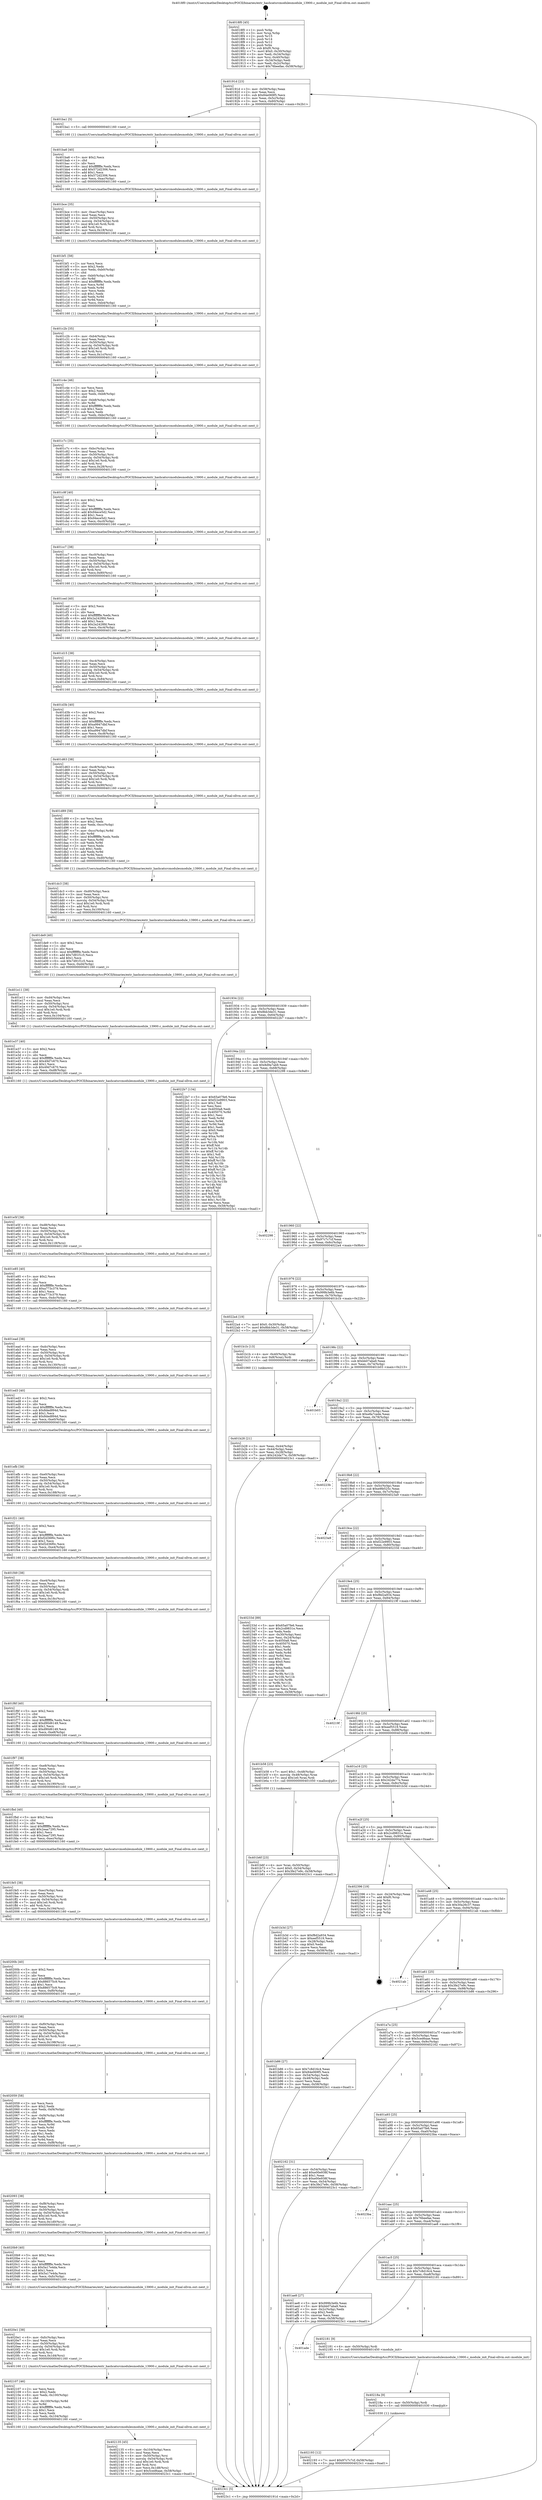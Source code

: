 digraph "0x4018f0" {
  label = "0x4018f0 (/mnt/c/Users/mathe/Desktop/tcc/POCII/binaries/extr_hashcatsrcmodulesmodule_13900.c_module_init_Final-ollvm.out::main(0))"
  labelloc = "t"
  node[shape=record]

  Entry [label="",width=0.3,height=0.3,shape=circle,fillcolor=black,style=filled]
  "0x40191d" [label="{
     0x40191d [23]\l
     | [instrs]\l
     &nbsp;&nbsp;0x40191d \<+3\>: mov -0x58(%rbp),%eax\l
     &nbsp;&nbsp;0x401920 \<+2\>: mov %eax,%ecx\l
     &nbsp;&nbsp;0x401922 \<+6\>: sub $0x84e069f5,%ecx\l
     &nbsp;&nbsp;0x401928 \<+3\>: mov %eax,-0x5c(%rbp)\l
     &nbsp;&nbsp;0x40192b \<+3\>: mov %ecx,-0x60(%rbp)\l
     &nbsp;&nbsp;0x40192e \<+6\>: je 0000000000401ba1 \<main+0x2b1\>\l
  }"]
  "0x401ba1" [label="{
     0x401ba1 [5]\l
     | [instrs]\l
     &nbsp;&nbsp;0x401ba1 \<+5\>: call 0000000000401160 \<next_i\>\l
     | [calls]\l
     &nbsp;&nbsp;0x401160 \{1\} (/mnt/c/Users/mathe/Desktop/tcc/POCII/binaries/extr_hashcatsrcmodulesmodule_13900.c_module_init_Final-ollvm.out::next_i)\l
  }"]
  "0x401934" [label="{
     0x401934 [22]\l
     | [instrs]\l
     &nbsp;&nbsp;0x401934 \<+5\>: jmp 0000000000401939 \<main+0x49\>\l
     &nbsp;&nbsp;0x401939 \<+3\>: mov -0x5c(%rbp),%eax\l
     &nbsp;&nbsp;0x40193c \<+5\>: sub $0x8bb3de31,%eax\l
     &nbsp;&nbsp;0x401941 \<+3\>: mov %eax,-0x64(%rbp)\l
     &nbsp;&nbsp;0x401944 \<+6\>: je 00000000004022b7 \<main+0x9c7\>\l
  }"]
  Exit [label="",width=0.3,height=0.3,shape=circle,fillcolor=black,style=filled,peripheries=2]
  "0x4022b7" [label="{
     0x4022b7 [134]\l
     | [instrs]\l
     &nbsp;&nbsp;0x4022b7 \<+5\>: mov $0x65a07fe6,%eax\l
     &nbsp;&nbsp;0x4022bc \<+5\>: mov $0xf22e9903,%ecx\l
     &nbsp;&nbsp;0x4022c1 \<+2\>: mov $0x1,%dl\l
     &nbsp;&nbsp;0x4022c3 \<+2\>: xor %esi,%esi\l
     &nbsp;&nbsp;0x4022c5 \<+7\>: mov 0x4050a8,%edi\l
     &nbsp;&nbsp;0x4022cc \<+8\>: mov 0x405070,%r8d\l
     &nbsp;&nbsp;0x4022d4 \<+3\>: sub $0x1,%esi\l
     &nbsp;&nbsp;0x4022d7 \<+3\>: mov %edi,%r9d\l
     &nbsp;&nbsp;0x4022da \<+3\>: add %esi,%r9d\l
     &nbsp;&nbsp;0x4022dd \<+4\>: imul %r9d,%edi\l
     &nbsp;&nbsp;0x4022e1 \<+3\>: and $0x1,%edi\l
     &nbsp;&nbsp;0x4022e4 \<+3\>: cmp $0x0,%edi\l
     &nbsp;&nbsp;0x4022e7 \<+4\>: sete %r10b\l
     &nbsp;&nbsp;0x4022eb \<+4\>: cmp $0xa,%r8d\l
     &nbsp;&nbsp;0x4022ef \<+4\>: setl %r11b\l
     &nbsp;&nbsp;0x4022f3 \<+3\>: mov %r10b,%bl\l
     &nbsp;&nbsp;0x4022f6 \<+3\>: xor $0xff,%bl\l
     &nbsp;&nbsp;0x4022f9 \<+3\>: mov %r11b,%r14b\l
     &nbsp;&nbsp;0x4022fc \<+4\>: xor $0xff,%r14b\l
     &nbsp;&nbsp;0x402300 \<+3\>: xor $0x1,%dl\l
     &nbsp;&nbsp;0x402303 \<+3\>: mov %bl,%r15b\l
     &nbsp;&nbsp;0x402306 \<+4\>: and $0xff,%r15b\l
     &nbsp;&nbsp;0x40230a \<+3\>: and %dl,%r10b\l
     &nbsp;&nbsp;0x40230d \<+3\>: mov %r14b,%r12b\l
     &nbsp;&nbsp;0x402310 \<+4\>: and $0xff,%r12b\l
     &nbsp;&nbsp;0x402314 \<+3\>: and %dl,%r11b\l
     &nbsp;&nbsp;0x402317 \<+3\>: or %r10b,%r15b\l
     &nbsp;&nbsp;0x40231a \<+3\>: or %r11b,%r12b\l
     &nbsp;&nbsp;0x40231d \<+3\>: xor %r12b,%r15b\l
     &nbsp;&nbsp;0x402320 \<+3\>: or %r14b,%bl\l
     &nbsp;&nbsp;0x402323 \<+3\>: xor $0xff,%bl\l
     &nbsp;&nbsp;0x402326 \<+3\>: or $0x1,%dl\l
     &nbsp;&nbsp;0x402329 \<+2\>: and %dl,%bl\l
     &nbsp;&nbsp;0x40232b \<+3\>: or %bl,%r15b\l
     &nbsp;&nbsp;0x40232e \<+4\>: test $0x1,%r15b\l
     &nbsp;&nbsp;0x402332 \<+3\>: cmovne %ecx,%eax\l
     &nbsp;&nbsp;0x402335 \<+3\>: mov %eax,-0x58(%rbp)\l
     &nbsp;&nbsp;0x402338 \<+5\>: jmp 00000000004023c1 \<main+0xad1\>\l
  }"]
  "0x40194a" [label="{
     0x40194a [22]\l
     | [instrs]\l
     &nbsp;&nbsp;0x40194a \<+5\>: jmp 000000000040194f \<main+0x5f\>\l
     &nbsp;&nbsp;0x40194f \<+3\>: mov -0x5c(%rbp),%eax\l
     &nbsp;&nbsp;0x401952 \<+5\>: sub $0x8d9a7ab9,%eax\l
     &nbsp;&nbsp;0x401957 \<+3\>: mov %eax,-0x68(%rbp)\l
     &nbsp;&nbsp;0x40195a \<+6\>: je 0000000000402298 \<main+0x9a8\>\l
  }"]
  "0x402193" [label="{
     0x402193 [12]\l
     | [instrs]\l
     &nbsp;&nbsp;0x402193 \<+7\>: movl $0x97c7c7cf,-0x58(%rbp)\l
     &nbsp;&nbsp;0x40219a \<+5\>: jmp 00000000004023c1 \<main+0xad1\>\l
  }"]
  "0x402298" [label="{
     0x402298\l
  }", style=dashed]
  "0x401960" [label="{
     0x401960 [22]\l
     | [instrs]\l
     &nbsp;&nbsp;0x401960 \<+5\>: jmp 0000000000401965 \<main+0x75\>\l
     &nbsp;&nbsp;0x401965 \<+3\>: mov -0x5c(%rbp),%eax\l
     &nbsp;&nbsp;0x401968 \<+5\>: sub $0x97c7c7cf,%eax\l
     &nbsp;&nbsp;0x40196d \<+3\>: mov %eax,-0x6c(%rbp)\l
     &nbsp;&nbsp;0x401970 \<+6\>: je 00000000004022a4 \<main+0x9b4\>\l
  }"]
  "0x40218a" [label="{
     0x40218a [9]\l
     | [instrs]\l
     &nbsp;&nbsp;0x40218a \<+4\>: mov -0x50(%rbp),%rdi\l
     &nbsp;&nbsp;0x40218e \<+5\>: call 0000000000401030 \<free@plt\>\l
     | [calls]\l
     &nbsp;&nbsp;0x401030 \{1\} (unknown)\l
  }"]
  "0x4022a4" [label="{
     0x4022a4 [19]\l
     | [instrs]\l
     &nbsp;&nbsp;0x4022a4 \<+7\>: movl $0x0,-0x30(%rbp)\l
     &nbsp;&nbsp;0x4022ab \<+7\>: movl $0x8bb3de31,-0x58(%rbp)\l
     &nbsp;&nbsp;0x4022b2 \<+5\>: jmp 00000000004023c1 \<main+0xad1\>\l
  }"]
  "0x401976" [label="{
     0x401976 [22]\l
     | [instrs]\l
     &nbsp;&nbsp;0x401976 \<+5\>: jmp 000000000040197b \<main+0x8b\>\l
     &nbsp;&nbsp;0x40197b \<+3\>: mov -0x5c(%rbp),%eax\l
     &nbsp;&nbsp;0x40197e \<+5\>: sub $0x999b3e6b,%eax\l
     &nbsp;&nbsp;0x401983 \<+3\>: mov %eax,-0x70(%rbp)\l
     &nbsp;&nbsp;0x401986 \<+6\>: je 0000000000401b1b \<main+0x22b\>\l
  }"]
  "0x401ade" [label="{
     0x401ade\l
  }", style=dashed]
  "0x401b1b" [label="{
     0x401b1b [13]\l
     | [instrs]\l
     &nbsp;&nbsp;0x401b1b \<+4\>: mov -0x40(%rbp),%rax\l
     &nbsp;&nbsp;0x401b1f \<+4\>: mov 0x8(%rax),%rdi\l
     &nbsp;&nbsp;0x401b23 \<+5\>: call 0000000000401060 \<atoi@plt\>\l
     | [calls]\l
     &nbsp;&nbsp;0x401060 \{1\} (unknown)\l
  }"]
  "0x40198c" [label="{
     0x40198c [22]\l
     | [instrs]\l
     &nbsp;&nbsp;0x40198c \<+5\>: jmp 0000000000401991 \<main+0xa1\>\l
     &nbsp;&nbsp;0x401991 \<+3\>: mov -0x5c(%rbp),%eax\l
     &nbsp;&nbsp;0x401994 \<+5\>: sub $0xbb07aba9,%eax\l
     &nbsp;&nbsp;0x401999 \<+3\>: mov %eax,-0x74(%rbp)\l
     &nbsp;&nbsp;0x40199c \<+6\>: je 0000000000401b03 \<main+0x213\>\l
  }"]
  "0x402181" [label="{
     0x402181 [9]\l
     | [instrs]\l
     &nbsp;&nbsp;0x402181 \<+4\>: mov -0x50(%rbp),%rdi\l
     &nbsp;&nbsp;0x402185 \<+5\>: call 0000000000401450 \<module_init\>\l
     | [calls]\l
     &nbsp;&nbsp;0x401450 \{1\} (/mnt/c/Users/mathe/Desktop/tcc/POCII/binaries/extr_hashcatsrcmodulesmodule_13900.c_module_init_Final-ollvm.out::module_init)\l
  }"]
  "0x401b03" [label="{
     0x401b03\l
  }", style=dashed]
  "0x4019a2" [label="{
     0x4019a2 [22]\l
     | [instrs]\l
     &nbsp;&nbsp;0x4019a2 \<+5\>: jmp 00000000004019a7 \<main+0xb7\>\l
     &nbsp;&nbsp;0x4019a7 \<+3\>: mov -0x5c(%rbp),%eax\l
     &nbsp;&nbsp;0x4019aa \<+5\>: sub $0xe8a7cede,%eax\l
     &nbsp;&nbsp;0x4019af \<+3\>: mov %eax,-0x78(%rbp)\l
     &nbsp;&nbsp;0x4019b2 \<+6\>: je 000000000040223b \<main+0x94b\>\l
  }"]
  "0x402135" [label="{
     0x402135 [45]\l
     | [instrs]\l
     &nbsp;&nbsp;0x402135 \<+6\>: mov -0x104(%rbp),%ecx\l
     &nbsp;&nbsp;0x40213b \<+3\>: imul %eax,%ecx\l
     &nbsp;&nbsp;0x40213e \<+4\>: mov -0x50(%rbp),%rsi\l
     &nbsp;&nbsp;0x402142 \<+4\>: movslq -0x54(%rbp),%rdi\l
     &nbsp;&nbsp;0x402146 \<+7\>: imul $0x1e0,%rdi,%rdi\l
     &nbsp;&nbsp;0x40214d \<+3\>: add %rdi,%rsi\l
     &nbsp;&nbsp;0x402150 \<+6\>: mov %ecx,0x1d8(%rsi)\l
     &nbsp;&nbsp;0x402156 \<+7\>: movl $0x5ced6aae,-0x58(%rbp)\l
     &nbsp;&nbsp;0x40215d \<+5\>: jmp 00000000004023c1 \<main+0xad1\>\l
  }"]
  "0x40223b" [label="{
     0x40223b\l
  }", style=dashed]
  "0x4019b8" [label="{
     0x4019b8 [22]\l
     | [instrs]\l
     &nbsp;&nbsp;0x4019b8 \<+5\>: jmp 00000000004019bd \<main+0xcd\>\l
     &nbsp;&nbsp;0x4019bd \<+3\>: mov -0x5c(%rbp),%eax\l
     &nbsp;&nbsp;0x4019c0 \<+5\>: sub $0xe9fe525c,%eax\l
     &nbsp;&nbsp;0x4019c5 \<+3\>: mov %eax,-0x7c(%rbp)\l
     &nbsp;&nbsp;0x4019c8 \<+6\>: je 00000000004023a9 \<main+0xab9\>\l
  }"]
  "0x402107" [label="{
     0x402107 [46]\l
     | [instrs]\l
     &nbsp;&nbsp;0x402107 \<+2\>: xor %ecx,%ecx\l
     &nbsp;&nbsp;0x402109 \<+5\>: mov $0x2,%edx\l
     &nbsp;&nbsp;0x40210e \<+6\>: mov %edx,-0x100(%rbp)\l
     &nbsp;&nbsp;0x402114 \<+1\>: cltd\l
     &nbsp;&nbsp;0x402115 \<+7\>: mov -0x100(%rbp),%r8d\l
     &nbsp;&nbsp;0x40211c \<+3\>: idiv %r8d\l
     &nbsp;&nbsp;0x40211f \<+6\>: imul $0xfffffffe,%edx,%edx\l
     &nbsp;&nbsp;0x402125 \<+3\>: sub $0x1,%ecx\l
     &nbsp;&nbsp;0x402128 \<+2\>: sub %ecx,%edx\l
     &nbsp;&nbsp;0x40212a \<+6\>: mov %edx,-0x104(%rbp)\l
     &nbsp;&nbsp;0x402130 \<+5\>: call 0000000000401160 \<next_i\>\l
     | [calls]\l
     &nbsp;&nbsp;0x401160 \{1\} (/mnt/c/Users/mathe/Desktop/tcc/POCII/binaries/extr_hashcatsrcmodulesmodule_13900.c_module_init_Final-ollvm.out::next_i)\l
  }"]
  "0x4023a9" [label="{
     0x4023a9\l
  }", style=dashed]
  "0x4019ce" [label="{
     0x4019ce [22]\l
     | [instrs]\l
     &nbsp;&nbsp;0x4019ce \<+5\>: jmp 00000000004019d3 \<main+0xe3\>\l
     &nbsp;&nbsp;0x4019d3 \<+3\>: mov -0x5c(%rbp),%eax\l
     &nbsp;&nbsp;0x4019d6 \<+5\>: sub $0xf22e9903,%eax\l
     &nbsp;&nbsp;0x4019db \<+3\>: mov %eax,-0x80(%rbp)\l
     &nbsp;&nbsp;0x4019de \<+6\>: je 000000000040233d \<main+0xa4d\>\l
  }"]
  "0x4020e1" [label="{
     0x4020e1 [38]\l
     | [instrs]\l
     &nbsp;&nbsp;0x4020e1 \<+6\>: mov -0xfc(%rbp),%ecx\l
     &nbsp;&nbsp;0x4020e7 \<+3\>: imul %eax,%ecx\l
     &nbsp;&nbsp;0x4020ea \<+4\>: mov -0x50(%rbp),%rsi\l
     &nbsp;&nbsp;0x4020ee \<+4\>: movslq -0x54(%rbp),%rdi\l
     &nbsp;&nbsp;0x4020f2 \<+7\>: imul $0x1e0,%rdi,%rdi\l
     &nbsp;&nbsp;0x4020f9 \<+3\>: add %rdi,%rsi\l
     &nbsp;&nbsp;0x4020fc \<+6\>: mov %ecx,0x1d4(%rsi)\l
     &nbsp;&nbsp;0x402102 \<+5\>: call 0000000000401160 \<next_i\>\l
     | [calls]\l
     &nbsp;&nbsp;0x401160 \{1\} (/mnt/c/Users/mathe/Desktop/tcc/POCII/binaries/extr_hashcatsrcmodulesmodule_13900.c_module_init_Final-ollvm.out::next_i)\l
  }"]
  "0x40233d" [label="{
     0x40233d [89]\l
     | [instrs]\l
     &nbsp;&nbsp;0x40233d \<+5\>: mov $0x65a07fe6,%eax\l
     &nbsp;&nbsp;0x402342 \<+5\>: mov $0x2cd9831e,%ecx\l
     &nbsp;&nbsp;0x402347 \<+2\>: xor %edx,%edx\l
     &nbsp;&nbsp;0x402349 \<+3\>: mov -0x30(%rbp),%esi\l
     &nbsp;&nbsp;0x40234c \<+3\>: mov %esi,-0x24(%rbp)\l
     &nbsp;&nbsp;0x40234f \<+7\>: mov 0x4050a8,%esi\l
     &nbsp;&nbsp;0x402356 \<+7\>: mov 0x405070,%edi\l
     &nbsp;&nbsp;0x40235d \<+3\>: sub $0x1,%edx\l
     &nbsp;&nbsp;0x402360 \<+3\>: mov %esi,%r8d\l
     &nbsp;&nbsp;0x402363 \<+3\>: add %edx,%r8d\l
     &nbsp;&nbsp;0x402366 \<+4\>: imul %r8d,%esi\l
     &nbsp;&nbsp;0x40236a \<+3\>: and $0x1,%esi\l
     &nbsp;&nbsp;0x40236d \<+3\>: cmp $0x0,%esi\l
     &nbsp;&nbsp;0x402370 \<+4\>: sete %r9b\l
     &nbsp;&nbsp;0x402374 \<+3\>: cmp $0xa,%edi\l
     &nbsp;&nbsp;0x402377 \<+4\>: setl %r10b\l
     &nbsp;&nbsp;0x40237b \<+3\>: mov %r9b,%r11b\l
     &nbsp;&nbsp;0x40237e \<+3\>: and %r10b,%r11b\l
     &nbsp;&nbsp;0x402381 \<+3\>: xor %r10b,%r9b\l
     &nbsp;&nbsp;0x402384 \<+3\>: or %r9b,%r11b\l
     &nbsp;&nbsp;0x402387 \<+4\>: test $0x1,%r11b\l
     &nbsp;&nbsp;0x40238b \<+3\>: cmovne %ecx,%eax\l
     &nbsp;&nbsp;0x40238e \<+3\>: mov %eax,-0x58(%rbp)\l
     &nbsp;&nbsp;0x402391 \<+5\>: jmp 00000000004023c1 \<main+0xad1\>\l
  }"]
  "0x4019e4" [label="{
     0x4019e4 [25]\l
     | [instrs]\l
     &nbsp;&nbsp;0x4019e4 \<+5\>: jmp 00000000004019e9 \<main+0xf9\>\l
     &nbsp;&nbsp;0x4019e9 \<+3\>: mov -0x5c(%rbp),%eax\l
     &nbsp;&nbsp;0x4019ec \<+5\>: sub $0xf8d2a934,%eax\l
     &nbsp;&nbsp;0x4019f1 \<+6\>: mov %eax,-0x84(%rbp)\l
     &nbsp;&nbsp;0x4019f7 \<+6\>: je 000000000040219f \<main+0x8af\>\l
  }"]
  "0x4020b9" [label="{
     0x4020b9 [40]\l
     | [instrs]\l
     &nbsp;&nbsp;0x4020b9 \<+5\>: mov $0x2,%ecx\l
     &nbsp;&nbsp;0x4020be \<+1\>: cltd\l
     &nbsp;&nbsp;0x4020bf \<+2\>: idiv %ecx\l
     &nbsp;&nbsp;0x4020c1 \<+6\>: imul $0xfffffffe,%edx,%ecx\l
     &nbsp;&nbsp;0x4020c7 \<+6\>: sub $0x5a17e4da,%ecx\l
     &nbsp;&nbsp;0x4020cd \<+3\>: add $0x1,%ecx\l
     &nbsp;&nbsp;0x4020d0 \<+6\>: add $0x5a17e4da,%ecx\l
     &nbsp;&nbsp;0x4020d6 \<+6\>: mov %ecx,-0xfc(%rbp)\l
     &nbsp;&nbsp;0x4020dc \<+5\>: call 0000000000401160 \<next_i\>\l
     | [calls]\l
     &nbsp;&nbsp;0x401160 \{1\} (/mnt/c/Users/mathe/Desktop/tcc/POCII/binaries/extr_hashcatsrcmodulesmodule_13900.c_module_init_Final-ollvm.out::next_i)\l
  }"]
  "0x40219f" [label="{
     0x40219f\l
  }", style=dashed]
  "0x4019fd" [label="{
     0x4019fd [25]\l
     | [instrs]\l
     &nbsp;&nbsp;0x4019fd \<+5\>: jmp 0000000000401a02 \<main+0x112\>\l
     &nbsp;&nbsp;0x401a02 \<+3\>: mov -0x5c(%rbp),%eax\l
     &nbsp;&nbsp;0x401a05 \<+5\>: sub $0xeef5519,%eax\l
     &nbsp;&nbsp;0x401a0a \<+6\>: mov %eax,-0x88(%rbp)\l
     &nbsp;&nbsp;0x401a10 \<+6\>: je 0000000000401b58 \<main+0x268\>\l
  }"]
  "0x402093" [label="{
     0x402093 [38]\l
     | [instrs]\l
     &nbsp;&nbsp;0x402093 \<+6\>: mov -0xf8(%rbp),%ecx\l
     &nbsp;&nbsp;0x402099 \<+3\>: imul %eax,%ecx\l
     &nbsp;&nbsp;0x40209c \<+4\>: mov -0x50(%rbp),%rsi\l
     &nbsp;&nbsp;0x4020a0 \<+4\>: movslq -0x54(%rbp),%rdi\l
     &nbsp;&nbsp;0x4020a4 \<+7\>: imul $0x1e0,%rdi,%rdi\l
     &nbsp;&nbsp;0x4020ab \<+3\>: add %rdi,%rsi\l
     &nbsp;&nbsp;0x4020ae \<+6\>: mov %ecx,0x1d0(%rsi)\l
     &nbsp;&nbsp;0x4020b4 \<+5\>: call 0000000000401160 \<next_i\>\l
     | [calls]\l
     &nbsp;&nbsp;0x401160 \{1\} (/mnt/c/Users/mathe/Desktop/tcc/POCII/binaries/extr_hashcatsrcmodulesmodule_13900.c_module_init_Final-ollvm.out::next_i)\l
  }"]
  "0x401b58" [label="{
     0x401b58 [23]\l
     | [instrs]\l
     &nbsp;&nbsp;0x401b58 \<+7\>: movl $0x1,-0x48(%rbp)\l
     &nbsp;&nbsp;0x401b5f \<+4\>: movslq -0x48(%rbp),%rax\l
     &nbsp;&nbsp;0x401b63 \<+7\>: imul $0x1e0,%rax,%rdi\l
     &nbsp;&nbsp;0x401b6a \<+5\>: call 0000000000401050 \<malloc@plt\>\l
     | [calls]\l
     &nbsp;&nbsp;0x401050 \{1\} (unknown)\l
  }"]
  "0x401a16" [label="{
     0x401a16 [25]\l
     | [instrs]\l
     &nbsp;&nbsp;0x401a16 \<+5\>: jmp 0000000000401a1b \<main+0x12b\>\l
     &nbsp;&nbsp;0x401a1b \<+3\>: mov -0x5c(%rbp),%eax\l
     &nbsp;&nbsp;0x401a1e \<+5\>: sub $0x242da77e,%eax\l
     &nbsp;&nbsp;0x401a23 \<+6\>: mov %eax,-0x8c(%rbp)\l
     &nbsp;&nbsp;0x401a29 \<+6\>: je 0000000000401b3d \<main+0x24d\>\l
  }"]
  "0x402059" [label="{
     0x402059 [58]\l
     | [instrs]\l
     &nbsp;&nbsp;0x402059 \<+2\>: xor %ecx,%ecx\l
     &nbsp;&nbsp;0x40205b \<+5\>: mov $0x2,%edx\l
     &nbsp;&nbsp;0x402060 \<+6\>: mov %edx,-0xf4(%rbp)\l
     &nbsp;&nbsp;0x402066 \<+1\>: cltd\l
     &nbsp;&nbsp;0x402067 \<+7\>: mov -0xf4(%rbp),%r8d\l
     &nbsp;&nbsp;0x40206e \<+3\>: idiv %r8d\l
     &nbsp;&nbsp;0x402071 \<+6\>: imul $0xfffffffe,%edx,%edx\l
     &nbsp;&nbsp;0x402077 \<+3\>: mov %ecx,%r9d\l
     &nbsp;&nbsp;0x40207a \<+3\>: sub %edx,%r9d\l
     &nbsp;&nbsp;0x40207d \<+2\>: mov %ecx,%edx\l
     &nbsp;&nbsp;0x40207f \<+3\>: sub $0x1,%edx\l
     &nbsp;&nbsp;0x402082 \<+3\>: add %edx,%r9d\l
     &nbsp;&nbsp;0x402085 \<+3\>: sub %r9d,%ecx\l
     &nbsp;&nbsp;0x402088 \<+6\>: mov %ecx,-0xf8(%rbp)\l
     &nbsp;&nbsp;0x40208e \<+5\>: call 0000000000401160 \<next_i\>\l
     | [calls]\l
     &nbsp;&nbsp;0x401160 \{1\} (/mnt/c/Users/mathe/Desktop/tcc/POCII/binaries/extr_hashcatsrcmodulesmodule_13900.c_module_init_Final-ollvm.out::next_i)\l
  }"]
  "0x401b3d" [label="{
     0x401b3d [27]\l
     | [instrs]\l
     &nbsp;&nbsp;0x401b3d \<+5\>: mov $0xf8d2a934,%eax\l
     &nbsp;&nbsp;0x401b42 \<+5\>: mov $0xeef5519,%ecx\l
     &nbsp;&nbsp;0x401b47 \<+3\>: mov -0x28(%rbp),%edx\l
     &nbsp;&nbsp;0x401b4a \<+3\>: cmp $0x0,%edx\l
     &nbsp;&nbsp;0x401b4d \<+3\>: cmove %ecx,%eax\l
     &nbsp;&nbsp;0x401b50 \<+3\>: mov %eax,-0x58(%rbp)\l
     &nbsp;&nbsp;0x401b53 \<+5\>: jmp 00000000004023c1 \<main+0xad1\>\l
  }"]
  "0x401a2f" [label="{
     0x401a2f [25]\l
     | [instrs]\l
     &nbsp;&nbsp;0x401a2f \<+5\>: jmp 0000000000401a34 \<main+0x144\>\l
     &nbsp;&nbsp;0x401a34 \<+3\>: mov -0x5c(%rbp),%eax\l
     &nbsp;&nbsp;0x401a37 \<+5\>: sub $0x2cd9831e,%eax\l
     &nbsp;&nbsp;0x401a3c \<+6\>: mov %eax,-0x90(%rbp)\l
     &nbsp;&nbsp;0x401a42 \<+6\>: je 0000000000402396 \<main+0xaa6\>\l
  }"]
  "0x402033" [label="{
     0x402033 [38]\l
     | [instrs]\l
     &nbsp;&nbsp;0x402033 \<+6\>: mov -0xf0(%rbp),%ecx\l
     &nbsp;&nbsp;0x402039 \<+3\>: imul %eax,%ecx\l
     &nbsp;&nbsp;0x40203c \<+4\>: mov -0x50(%rbp),%rsi\l
     &nbsp;&nbsp;0x402040 \<+4\>: movslq -0x54(%rbp),%rdi\l
     &nbsp;&nbsp;0x402044 \<+7\>: imul $0x1e0,%rdi,%rdi\l
     &nbsp;&nbsp;0x40204b \<+3\>: add %rdi,%rsi\l
     &nbsp;&nbsp;0x40204e \<+6\>: mov %ecx,0x198(%rsi)\l
     &nbsp;&nbsp;0x402054 \<+5\>: call 0000000000401160 \<next_i\>\l
     | [calls]\l
     &nbsp;&nbsp;0x401160 \{1\} (/mnt/c/Users/mathe/Desktop/tcc/POCII/binaries/extr_hashcatsrcmodulesmodule_13900.c_module_init_Final-ollvm.out::next_i)\l
  }"]
  "0x402396" [label="{
     0x402396 [19]\l
     | [instrs]\l
     &nbsp;&nbsp;0x402396 \<+3\>: mov -0x24(%rbp),%eax\l
     &nbsp;&nbsp;0x402399 \<+7\>: add $0xf0,%rsp\l
     &nbsp;&nbsp;0x4023a0 \<+1\>: pop %rbx\l
     &nbsp;&nbsp;0x4023a1 \<+2\>: pop %r12\l
     &nbsp;&nbsp;0x4023a3 \<+2\>: pop %r14\l
     &nbsp;&nbsp;0x4023a5 \<+2\>: pop %r15\l
     &nbsp;&nbsp;0x4023a7 \<+1\>: pop %rbp\l
     &nbsp;&nbsp;0x4023a8 \<+1\>: ret\l
  }"]
  "0x401a48" [label="{
     0x401a48 [25]\l
     | [instrs]\l
     &nbsp;&nbsp;0x401a48 \<+5\>: jmp 0000000000401a4d \<main+0x15d\>\l
     &nbsp;&nbsp;0x401a4d \<+3\>: mov -0x5c(%rbp),%eax\l
     &nbsp;&nbsp;0x401a50 \<+5\>: sub $0x30a26c37,%eax\l
     &nbsp;&nbsp;0x401a55 \<+6\>: mov %eax,-0x94(%rbp)\l
     &nbsp;&nbsp;0x401a5b \<+6\>: je 00000000004021ab \<main+0x8bb\>\l
  }"]
  "0x40200b" [label="{
     0x40200b [40]\l
     | [instrs]\l
     &nbsp;&nbsp;0x40200b \<+5\>: mov $0x2,%ecx\l
     &nbsp;&nbsp;0x402010 \<+1\>: cltd\l
     &nbsp;&nbsp;0x402011 \<+2\>: idiv %ecx\l
     &nbsp;&nbsp;0x402013 \<+6\>: imul $0xfffffffe,%edx,%ecx\l
     &nbsp;&nbsp;0x402019 \<+6\>: add $0x886575c9,%ecx\l
     &nbsp;&nbsp;0x40201f \<+3\>: add $0x1,%ecx\l
     &nbsp;&nbsp;0x402022 \<+6\>: sub $0x886575c9,%ecx\l
     &nbsp;&nbsp;0x402028 \<+6\>: mov %ecx,-0xf0(%rbp)\l
     &nbsp;&nbsp;0x40202e \<+5\>: call 0000000000401160 \<next_i\>\l
     | [calls]\l
     &nbsp;&nbsp;0x401160 \{1\} (/mnt/c/Users/mathe/Desktop/tcc/POCII/binaries/extr_hashcatsrcmodulesmodule_13900.c_module_init_Final-ollvm.out::next_i)\l
  }"]
  "0x4021ab" [label="{
     0x4021ab\l
  }", style=dashed]
  "0x401a61" [label="{
     0x401a61 [25]\l
     | [instrs]\l
     &nbsp;&nbsp;0x401a61 \<+5\>: jmp 0000000000401a66 \<main+0x176\>\l
     &nbsp;&nbsp;0x401a66 \<+3\>: mov -0x5c(%rbp),%eax\l
     &nbsp;&nbsp;0x401a69 \<+5\>: sub $0x3fe27e9c,%eax\l
     &nbsp;&nbsp;0x401a6e \<+6\>: mov %eax,-0x98(%rbp)\l
     &nbsp;&nbsp;0x401a74 \<+6\>: je 0000000000401b86 \<main+0x296\>\l
  }"]
  "0x401fe5" [label="{
     0x401fe5 [38]\l
     | [instrs]\l
     &nbsp;&nbsp;0x401fe5 \<+6\>: mov -0xec(%rbp),%ecx\l
     &nbsp;&nbsp;0x401feb \<+3\>: imul %eax,%ecx\l
     &nbsp;&nbsp;0x401fee \<+4\>: mov -0x50(%rbp),%rsi\l
     &nbsp;&nbsp;0x401ff2 \<+4\>: movslq -0x54(%rbp),%rdi\l
     &nbsp;&nbsp;0x401ff6 \<+7\>: imul $0x1e0,%rdi,%rdi\l
     &nbsp;&nbsp;0x401ffd \<+3\>: add %rdi,%rsi\l
     &nbsp;&nbsp;0x402000 \<+6\>: mov %ecx,0x194(%rsi)\l
     &nbsp;&nbsp;0x402006 \<+5\>: call 0000000000401160 \<next_i\>\l
     | [calls]\l
     &nbsp;&nbsp;0x401160 \{1\} (/mnt/c/Users/mathe/Desktop/tcc/POCII/binaries/extr_hashcatsrcmodulesmodule_13900.c_module_init_Final-ollvm.out::next_i)\l
  }"]
  "0x401b86" [label="{
     0x401b86 [27]\l
     | [instrs]\l
     &nbsp;&nbsp;0x401b86 \<+5\>: mov $0x7c8d16c4,%eax\l
     &nbsp;&nbsp;0x401b8b \<+5\>: mov $0x84e069f5,%ecx\l
     &nbsp;&nbsp;0x401b90 \<+3\>: mov -0x54(%rbp),%edx\l
     &nbsp;&nbsp;0x401b93 \<+3\>: cmp -0x48(%rbp),%edx\l
     &nbsp;&nbsp;0x401b96 \<+3\>: cmovl %ecx,%eax\l
     &nbsp;&nbsp;0x401b99 \<+3\>: mov %eax,-0x58(%rbp)\l
     &nbsp;&nbsp;0x401b9c \<+5\>: jmp 00000000004023c1 \<main+0xad1\>\l
  }"]
  "0x401a7a" [label="{
     0x401a7a [25]\l
     | [instrs]\l
     &nbsp;&nbsp;0x401a7a \<+5\>: jmp 0000000000401a7f \<main+0x18f\>\l
     &nbsp;&nbsp;0x401a7f \<+3\>: mov -0x5c(%rbp),%eax\l
     &nbsp;&nbsp;0x401a82 \<+5\>: sub $0x5ced6aae,%eax\l
     &nbsp;&nbsp;0x401a87 \<+6\>: mov %eax,-0x9c(%rbp)\l
     &nbsp;&nbsp;0x401a8d \<+6\>: je 0000000000402162 \<main+0x872\>\l
  }"]
  "0x401fbd" [label="{
     0x401fbd [40]\l
     | [instrs]\l
     &nbsp;&nbsp;0x401fbd \<+5\>: mov $0x2,%ecx\l
     &nbsp;&nbsp;0x401fc2 \<+1\>: cltd\l
     &nbsp;&nbsp;0x401fc3 \<+2\>: idiv %ecx\l
     &nbsp;&nbsp;0x401fc5 \<+6\>: imul $0xfffffffe,%edx,%ecx\l
     &nbsp;&nbsp;0x401fcb \<+6\>: add $0x2eaa7295,%ecx\l
     &nbsp;&nbsp;0x401fd1 \<+3\>: add $0x1,%ecx\l
     &nbsp;&nbsp;0x401fd4 \<+6\>: sub $0x2eaa7295,%ecx\l
     &nbsp;&nbsp;0x401fda \<+6\>: mov %ecx,-0xec(%rbp)\l
     &nbsp;&nbsp;0x401fe0 \<+5\>: call 0000000000401160 \<next_i\>\l
     | [calls]\l
     &nbsp;&nbsp;0x401160 \{1\} (/mnt/c/Users/mathe/Desktop/tcc/POCII/binaries/extr_hashcatsrcmodulesmodule_13900.c_module_init_Final-ollvm.out::next_i)\l
  }"]
  "0x402162" [label="{
     0x402162 [31]\l
     | [instrs]\l
     &nbsp;&nbsp;0x402162 \<+3\>: mov -0x54(%rbp),%eax\l
     &nbsp;&nbsp;0x402165 \<+5\>: add $0xe00e938f,%eax\l
     &nbsp;&nbsp;0x40216a \<+3\>: add $0x1,%eax\l
     &nbsp;&nbsp;0x40216d \<+5\>: sub $0xe00e938f,%eax\l
     &nbsp;&nbsp;0x402172 \<+3\>: mov %eax,-0x54(%rbp)\l
     &nbsp;&nbsp;0x402175 \<+7\>: movl $0x3fe27e9c,-0x58(%rbp)\l
     &nbsp;&nbsp;0x40217c \<+5\>: jmp 00000000004023c1 \<main+0xad1\>\l
  }"]
  "0x401a93" [label="{
     0x401a93 [25]\l
     | [instrs]\l
     &nbsp;&nbsp;0x401a93 \<+5\>: jmp 0000000000401a98 \<main+0x1a8\>\l
     &nbsp;&nbsp;0x401a98 \<+3\>: mov -0x5c(%rbp),%eax\l
     &nbsp;&nbsp;0x401a9b \<+5\>: sub $0x65a07fe6,%eax\l
     &nbsp;&nbsp;0x401aa0 \<+6\>: mov %eax,-0xa0(%rbp)\l
     &nbsp;&nbsp;0x401aa6 \<+6\>: je 00000000004023ba \<main+0xaca\>\l
  }"]
  "0x401f97" [label="{
     0x401f97 [38]\l
     | [instrs]\l
     &nbsp;&nbsp;0x401f97 \<+6\>: mov -0xe8(%rbp),%ecx\l
     &nbsp;&nbsp;0x401f9d \<+3\>: imul %eax,%ecx\l
     &nbsp;&nbsp;0x401fa0 \<+4\>: mov -0x50(%rbp),%rsi\l
     &nbsp;&nbsp;0x401fa4 \<+4\>: movslq -0x54(%rbp),%rdi\l
     &nbsp;&nbsp;0x401fa8 \<+7\>: imul $0x1e0,%rdi,%rdi\l
     &nbsp;&nbsp;0x401faf \<+3\>: add %rdi,%rsi\l
     &nbsp;&nbsp;0x401fb2 \<+6\>: mov %ecx,0x190(%rsi)\l
     &nbsp;&nbsp;0x401fb8 \<+5\>: call 0000000000401160 \<next_i\>\l
     | [calls]\l
     &nbsp;&nbsp;0x401160 \{1\} (/mnt/c/Users/mathe/Desktop/tcc/POCII/binaries/extr_hashcatsrcmodulesmodule_13900.c_module_init_Final-ollvm.out::next_i)\l
  }"]
  "0x4023ba" [label="{
     0x4023ba\l
  }", style=dashed]
  "0x401aac" [label="{
     0x401aac [25]\l
     | [instrs]\l
     &nbsp;&nbsp;0x401aac \<+5\>: jmp 0000000000401ab1 \<main+0x1c1\>\l
     &nbsp;&nbsp;0x401ab1 \<+3\>: mov -0x5c(%rbp),%eax\l
     &nbsp;&nbsp;0x401ab4 \<+5\>: sub $0x76beefae,%eax\l
     &nbsp;&nbsp;0x401ab9 \<+6\>: mov %eax,-0xa4(%rbp)\l
     &nbsp;&nbsp;0x401abf \<+6\>: je 0000000000401ae8 \<main+0x1f8\>\l
  }"]
  "0x401f6f" [label="{
     0x401f6f [40]\l
     | [instrs]\l
     &nbsp;&nbsp;0x401f6f \<+5\>: mov $0x2,%ecx\l
     &nbsp;&nbsp;0x401f74 \<+1\>: cltd\l
     &nbsp;&nbsp;0x401f75 \<+2\>: idiv %ecx\l
     &nbsp;&nbsp;0x401f77 \<+6\>: imul $0xfffffffe,%edx,%ecx\l
     &nbsp;&nbsp;0x401f7d \<+6\>: add $0xd90d6149,%ecx\l
     &nbsp;&nbsp;0x401f83 \<+3\>: add $0x1,%ecx\l
     &nbsp;&nbsp;0x401f86 \<+6\>: sub $0xd90d6149,%ecx\l
     &nbsp;&nbsp;0x401f8c \<+6\>: mov %ecx,-0xe8(%rbp)\l
     &nbsp;&nbsp;0x401f92 \<+5\>: call 0000000000401160 \<next_i\>\l
     | [calls]\l
     &nbsp;&nbsp;0x401160 \{1\} (/mnt/c/Users/mathe/Desktop/tcc/POCII/binaries/extr_hashcatsrcmodulesmodule_13900.c_module_init_Final-ollvm.out::next_i)\l
  }"]
  "0x401ae8" [label="{
     0x401ae8 [27]\l
     | [instrs]\l
     &nbsp;&nbsp;0x401ae8 \<+5\>: mov $0x999b3e6b,%eax\l
     &nbsp;&nbsp;0x401aed \<+5\>: mov $0xbb07aba9,%ecx\l
     &nbsp;&nbsp;0x401af2 \<+3\>: mov -0x2c(%rbp),%edx\l
     &nbsp;&nbsp;0x401af5 \<+3\>: cmp $0x2,%edx\l
     &nbsp;&nbsp;0x401af8 \<+3\>: cmovne %ecx,%eax\l
     &nbsp;&nbsp;0x401afb \<+3\>: mov %eax,-0x58(%rbp)\l
     &nbsp;&nbsp;0x401afe \<+5\>: jmp 00000000004023c1 \<main+0xad1\>\l
  }"]
  "0x401ac5" [label="{
     0x401ac5 [25]\l
     | [instrs]\l
     &nbsp;&nbsp;0x401ac5 \<+5\>: jmp 0000000000401aca \<main+0x1da\>\l
     &nbsp;&nbsp;0x401aca \<+3\>: mov -0x5c(%rbp),%eax\l
     &nbsp;&nbsp;0x401acd \<+5\>: sub $0x7c8d16c4,%eax\l
     &nbsp;&nbsp;0x401ad2 \<+6\>: mov %eax,-0xa8(%rbp)\l
     &nbsp;&nbsp;0x401ad8 \<+6\>: je 0000000000402181 \<main+0x891\>\l
  }"]
  "0x4023c1" [label="{
     0x4023c1 [5]\l
     | [instrs]\l
     &nbsp;&nbsp;0x4023c1 \<+5\>: jmp 000000000040191d \<main+0x2d\>\l
  }"]
  "0x4018f0" [label="{
     0x4018f0 [45]\l
     | [instrs]\l
     &nbsp;&nbsp;0x4018f0 \<+1\>: push %rbp\l
     &nbsp;&nbsp;0x4018f1 \<+3\>: mov %rsp,%rbp\l
     &nbsp;&nbsp;0x4018f4 \<+2\>: push %r15\l
     &nbsp;&nbsp;0x4018f6 \<+2\>: push %r14\l
     &nbsp;&nbsp;0x4018f8 \<+2\>: push %r12\l
     &nbsp;&nbsp;0x4018fa \<+1\>: push %rbx\l
     &nbsp;&nbsp;0x4018fb \<+7\>: sub $0xf0,%rsp\l
     &nbsp;&nbsp;0x401902 \<+7\>: movl $0x0,-0x30(%rbp)\l
     &nbsp;&nbsp;0x401909 \<+3\>: mov %edi,-0x34(%rbp)\l
     &nbsp;&nbsp;0x40190c \<+4\>: mov %rsi,-0x40(%rbp)\l
     &nbsp;&nbsp;0x401910 \<+3\>: mov -0x34(%rbp),%edi\l
     &nbsp;&nbsp;0x401913 \<+3\>: mov %edi,-0x2c(%rbp)\l
     &nbsp;&nbsp;0x401916 \<+7\>: movl $0x76beefae,-0x58(%rbp)\l
  }"]
  "0x401b28" [label="{
     0x401b28 [21]\l
     | [instrs]\l
     &nbsp;&nbsp;0x401b28 \<+3\>: mov %eax,-0x44(%rbp)\l
     &nbsp;&nbsp;0x401b2b \<+3\>: mov -0x44(%rbp),%eax\l
     &nbsp;&nbsp;0x401b2e \<+3\>: mov %eax,-0x28(%rbp)\l
     &nbsp;&nbsp;0x401b31 \<+7\>: movl $0x242da77e,-0x58(%rbp)\l
     &nbsp;&nbsp;0x401b38 \<+5\>: jmp 00000000004023c1 \<main+0xad1\>\l
  }"]
  "0x401b6f" [label="{
     0x401b6f [23]\l
     | [instrs]\l
     &nbsp;&nbsp;0x401b6f \<+4\>: mov %rax,-0x50(%rbp)\l
     &nbsp;&nbsp;0x401b73 \<+7\>: movl $0x0,-0x54(%rbp)\l
     &nbsp;&nbsp;0x401b7a \<+7\>: movl $0x3fe27e9c,-0x58(%rbp)\l
     &nbsp;&nbsp;0x401b81 \<+5\>: jmp 00000000004023c1 \<main+0xad1\>\l
  }"]
  "0x401ba6" [label="{
     0x401ba6 [40]\l
     | [instrs]\l
     &nbsp;&nbsp;0x401ba6 \<+5\>: mov $0x2,%ecx\l
     &nbsp;&nbsp;0x401bab \<+1\>: cltd\l
     &nbsp;&nbsp;0x401bac \<+2\>: idiv %ecx\l
     &nbsp;&nbsp;0x401bae \<+6\>: imul $0xfffffffe,%edx,%ecx\l
     &nbsp;&nbsp;0x401bb4 \<+6\>: add $0x572d2306,%ecx\l
     &nbsp;&nbsp;0x401bba \<+3\>: add $0x1,%ecx\l
     &nbsp;&nbsp;0x401bbd \<+6\>: sub $0x572d2306,%ecx\l
     &nbsp;&nbsp;0x401bc3 \<+6\>: mov %ecx,-0xac(%rbp)\l
     &nbsp;&nbsp;0x401bc9 \<+5\>: call 0000000000401160 \<next_i\>\l
     | [calls]\l
     &nbsp;&nbsp;0x401160 \{1\} (/mnt/c/Users/mathe/Desktop/tcc/POCII/binaries/extr_hashcatsrcmodulesmodule_13900.c_module_init_Final-ollvm.out::next_i)\l
  }"]
  "0x401bce" [label="{
     0x401bce [35]\l
     | [instrs]\l
     &nbsp;&nbsp;0x401bce \<+6\>: mov -0xac(%rbp),%ecx\l
     &nbsp;&nbsp;0x401bd4 \<+3\>: imul %eax,%ecx\l
     &nbsp;&nbsp;0x401bd7 \<+4\>: mov -0x50(%rbp),%rsi\l
     &nbsp;&nbsp;0x401bdb \<+4\>: movslq -0x54(%rbp),%rdi\l
     &nbsp;&nbsp;0x401bdf \<+7\>: imul $0x1e0,%rdi,%rdi\l
     &nbsp;&nbsp;0x401be6 \<+3\>: add %rdi,%rsi\l
     &nbsp;&nbsp;0x401be9 \<+3\>: mov %ecx,0x18(%rsi)\l
     &nbsp;&nbsp;0x401bec \<+5\>: call 0000000000401160 \<next_i\>\l
     | [calls]\l
     &nbsp;&nbsp;0x401160 \{1\} (/mnt/c/Users/mathe/Desktop/tcc/POCII/binaries/extr_hashcatsrcmodulesmodule_13900.c_module_init_Final-ollvm.out::next_i)\l
  }"]
  "0x401bf1" [label="{
     0x401bf1 [58]\l
     | [instrs]\l
     &nbsp;&nbsp;0x401bf1 \<+2\>: xor %ecx,%ecx\l
     &nbsp;&nbsp;0x401bf3 \<+5\>: mov $0x2,%edx\l
     &nbsp;&nbsp;0x401bf8 \<+6\>: mov %edx,-0xb0(%rbp)\l
     &nbsp;&nbsp;0x401bfe \<+1\>: cltd\l
     &nbsp;&nbsp;0x401bff \<+7\>: mov -0xb0(%rbp),%r8d\l
     &nbsp;&nbsp;0x401c06 \<+3\>: idiv %r8d\l
     &nbsp;&nbsp;0x401c09 \<+6\>: imul $0xfffffffe,%edx,%edx\l
     &nbsp;&nbsp;0x401c0f \<+3\>: mov %ecx,%r9d\l
     &nbsp;&nbsp;0x401c12 \<+3\>: sub %edx,%r9d\l
     &nbsp;&nbsp;0x401c15 \<+2\>: mov %ecx,%edx\l
     &nbsp;&nbsp;0x401c17 \<+3\>: sub $0x1,%edx\l
     &nbsp;&nbsp;0x401c1a \<+3\>: add %edx,%r9d\l
     &nbsp;&nbsp;0x401c1d \<+3\>: sub %r9d,%ecx\l
     &nbsp;&nbsp;0x401c20 \<+6\>: mov %ecx,-0xb4(%rbp)\l
     &nbsp;&nbsp;0x401c26 \<+5\>: call 0000000000401160 \<next_i\>\l
     | [calls]\l
     &nbsp;&nbsp;0x401160 \{1\} (/mnt/c/Users/mathe/Desktop/tcc/POCII/binaries/extr_hashcatsrcmodulesmodule_13900.c_module_init_Final-ollvm.out::next_i)\l
  }"]
  "0x401c2b" [label="{
     0x401c2b [35]\l
     | [instrs]\l
     &nbsp;&nbsp;0x401c2b \<+6\>: mov -0xb4(%rbp),%ecx\l
     &nbsp;&nbsp;0x401c31 \<+3\>: imul %eax,%ecx\l
     &nbsp;&nbsp;0x401c34 \<+4\>: mov -0x50(%rbp),%rsi\l
     &nbsp;&nbsp;0x401c38 \<+4\>: movslq -0x54(%rbp),%rdi\l
     &nbsp;&nbsp;0x401c3c \<+7\>: imul $0x1e0,%rdi,%rdi\l
     &nbsp;&nbsp;0x401c43 \<+3\>: add %rdi,%rsi\l
     &nbsp;&nbsp;0x401c46 \<+3\>: mov %ecx,0x1c(%rsi)\l
     &nbsp;&nbsp;0x401c49 \<+5\>: call 0000000000401160 \<next_i\>\l
     | [calls]\l
     &nbsp;&nbsp;0x401160 \{1\} (/mnt/c/Users/mathe/Desktop/tcc/POCII/binaries/extr_hashcatsrcmodulesmodule_13900.c_module_init_Final-ollvm.out::next_i)\l
  }"]
  "0x401c4e" [label="{
     0x401c4e [46]\l
     | [instrs]\l
     &nbsp;&nbsp;0x401c4e \<+2\>: xor %ecx,%ecx\l
     &nbsp;&nbsp;0x401c50 \<+5\>: mov $0x2,%edx\l
     &nbsp;&nbsp;0x401c55 \<+6\>: mov %edx,-0xb8(%rbp)\l
     &nbsp;&nbsp;0x401c5b \<+1\>: cltd\l
     &nbsp;&nbsp;0x401c5c \<+7\>: mov -0xb8(%rbp),%r8d\l
     &nbsp;&nbsp;0x401c63 \<+3\>: idiv %r8d\l
     &nbsp;&nbsp;0x401c66 \<+6\>: imul $0xfffffffe,%edx,%edx\l
     &nbsp;&nbsp;0x401c6c \<+3\>: sub $0x1,%ecx\l
     &nbsp;&nbsp;0x401c6f \<+2\>: sub %ecx,%edx\l
     &nbsp;&nbsp;0x401c71 \<+6\>: mov %edx,-0xbc(%rbp)\l
     &nbsp;&nbsp;0x401c77 \<+5\>: call 0000000000401160 \<next_i\>\l
     | [calls]\l
     &nbsp;&nbsp;0x401160 \{1\} (/mnt/c/Users/mathe/Desktop/tcc/POCII/binaries/extr_hashcatsrcmodulesmodule_13900.c_module_init_Final-ollvm.out::next_i)\l
  }"]
  "0x401c7c" [label="{
     0x401c7c [35]\l
     | [instrs]\l
     &nbsp;&nbsp;0x401c7c \<+6\>: mov -0xbc(%rbp),%ecx\l
     &nbsp;&nbsp;0x401c82 \<+3\>: imul %eax,%ecx\l
     &nbsp;&nbsp;0x401c85 \<+4\>: mov -0x50(%rbp),%rsi\l
     &nbsp;&nbsp;0x401c89 \<+4\>: movslq -0x54(%rbp),%rdi\l
     &nbsp;&nbsp;0x401c8d \<+7\>: imul $0x1e0,%rdi,%rdi\l
     &nbsp;&nbsp;0x401c94 \<+3\>: add %rdi,%rsi\l
     &nbsp;&nbsp;0x401c97 \<+3\>: mov %ecx,0x28(%rsi)\l
     &nbsp;&nbsp;0x401c9a \<+5\>: call 0000000000401160 \<next_i\>\l
     | [calls]\l
     &nbsp;&nbsp;0x401160 \{1\} (/mnt/c/Users/mathe/Desktop/tcc/POCII/binaries/extr_hashcatsrcmodulesmodule_13900.c_module_init_Final-ollvm.out::next_i)\l
  }"]
  "0x401c9f" [label="{
     0x401c9f [40]\l
     | [instrs]\l
     &nbsp;&nbsp;0x401c9f \<+5\>: mov $0x2,%ecx\l
     &nbsp;&nbsp;0x401ca4 \<+1\>: cltd\l
     &nbsp;&nbsp;0x401ca5 \<+2\>: idiv %ecx\l
     &nbsp;&nbsp;0x401ca7 \<+6\>: imul $0xfffffffe,%edx,%ecx\l
     &nbsp;&nbsp;0x401cad \<+6\>: add $0x94ece5d2,%ecx\l
     &nbsp;&nbsp;0x401cb3 \<+3\>: add $0x1,%ecx\l
     &nbsp;&nbsp;0x401cb6 \<+6\>: sub $0x94ece5d2,%ecx\l
     &nbsp;&nbsp;0x401cbc \<+6\>: mov %ecx,-0xc0(%rbp)\l
     &nbsp;&nbsp;0x401cc2 \<+5\>: call 0000000000401160 \<next_i\>\l
     | [calls]\l
     &nbsp;&nbsp;0x401160 \{1\} (/mnt/c/Users/mathe/Desktop/tcc/POCII/binaries/extr_hashcatsrcmodulesmodule_13900.c_module_init_Final-ollvm.out::next_i)\l
  }"]
  "0x401cc7" [label="{
     0x401cc7 [38]\l
     | [instrs]\l
     &nbsp;&nbsp;0x401cc7 \<+6\>: mov -0xc0(%rbp),%ecx\l
     &nbsp;&nbsp;0x401ccd \<+3\>: imul %eax,%ecx\l
     &nbsp;&nbsp;0x401cd0 \<+4\>: mov -0x50(%rbp),%rsi\l
     &nbsp;&nbsp;0x401cd4 \<+4\>: movslq -0x54(%rbp),%rdi\l
     &nbsp;&nbsp;0x401cd8 \<+7\>: imul $0x1e0,%rdi,%rdi\l
     &nbsp;&nbsp;0x401cdf \<+3\>: add %rdi,%rsi\l
     &nbsp;&nbsp;0x401ce2 \<+6\>: mov %ecx,0x80(%rsi)\l
     &nbsp;&nbsp;0x401ce8 \<+5\>: call 0000000000401160 \<next_i\>\l
     | [calls]\l
     &nbsp;&nbsp;0x401160 \{1\} (/mnt/c/Users/mathe/Desktop/tcc/POCII/binaries/extr_hashcatsrcmodulesmodule_13900.c_module_init_Final-ollvm.out::next_i)\l
  }"]
  "0x401ced" [label="{
     0x401ced [40]\l
     | [instrs]\l
     &nbsp;&nbsp;0x401ced \<+5\>: mov $0x2,%ecx\l
     &nbsp;&nbsp;0x401cf2 \<+1\>: cltd\l
     &nbsp;&nbsp;0x401cf3 \<+2\>: idiv %ecx\l
     &nbsp;&nbsp;0x401cf5 \<+6\>: imul $0xfffffffe,%edx,%ecx\l
     &nbsp;&nbsp;0x401cfb \<+6\>: add $0x2a2428fd,%ecx\l
     &nbsp;&nbsp;0x401d01 \<+3\>: add $0x1,%ecx\l
     &nbsp;&nbsp;0x401d04 \<+6\>: sub $0x2a2428fd,%ecx\l
     &nbsp;&nbsp;0x401d0a \<+6\>: mov %ecx,-0xc4(%rbp)\l
     &nbsp;&nbsp;0x401d10 \<+5\>: call 0000000000401160 \<next_i\>\l
     | [calls]\l
     &nbsp;&nbsp;0x401160 \{1\} (/mnt/c/Users/mathe/Desktop/tcc/POCII/binaries/extr_hashcatsrcmodulesmodule_13900.c_module_init_Final-ollvm.out::next_i)\l
  }"]
  "0x401d15" [label="{
     0x401d15 [38]\l
     | [instrs]\l
     &nbsp;&nbsp;0x401d15 \<+6\>: mov -0xc4(%rbp),%ecx\l
     &nbsp;&nbsp;0x401d1b \<+3\>: imul %eax,%ecx\l
     &nbsp;&nbsp;0x401d1e \<+4\>: mov -0x50(%rbp),%rsi\l
     &nbsp;&nbsp;0x401d22 \<+4\>: movslq -0x54(%rbp),%rdi\l
     &nbsp;&nbsp;0x401d26 \<+7\>: imul $0x1e0,%rdi,%rdi\l
     &nbsp;&nbsp;0x401d2d \<+3\>: add %rdi,%rsi\l
     &nbsp;&nbsp;0x401d30 \<+6\>: mov %ecx,0x84(%rsi)\l
     &nbsp;&nbsp;0x401d36 \<+5\>: call 0000000000401160 \<next_i\>\l
     | [calls]\l
     &nbsp;&nbsp;0x401160 \{1\} (/mnt/c/Users/mathe/Desktop/tcc/POCII/binaries/extr_hashcatsrcmodulesmodule_13900.c_module_init_Final-ollvm.out::next_i)\l
  }"]
  "0x401d3b" [label="{
     0x401d3b [40]\l
     | [instrs]\l
     &nbsp;&nbsp;0x401d3b \<+5\>: mov $0x2,%ecx\l
     &nbsp;&nbsp;0x401d40 \<+1\>: cltd\l
     &nbsp;&nbsp;0x401d41 \<+2\>: idiv %ecx\l
     &nbsp;&nbsp;0x401d43 \<+6\>: imul $0xfffffffe,%edx,%ecx\l
     &nbsp;&nbsp;0x401d49 \<+6\>: add $0xa9947dbf,%ecx\l
     &nbsp;&nbsp;0x401d4f \<+3\>: add $0x1,%ecx\l
     &nbsp;&nbsp;0x401d52 \<+6\>: sub $0xa9947dbf,%ecx\l
     &nbsp;&nbsp;0x401d58 \<+6\>: mov %ecx,-0xc8(%rbp)\l
     &nbsp;&nbsp;0x401d5e \<+5\>: call 0000000000401160 \<next_i\>\l
     | [calls]\l
     &nbsp;&nbsp;0x401160 \{1\} (/mnt/c/Users/mathe/Desktop/tcc/POCII/binaries/extr_hashcatsrcmodulesmodule_13900.c_module_init_Final-ollvm.out::next_i)\l
  }"]
  "0x401d63" [label="{
     0x401d63 [38]\l
     | [instrs]\l
     &nbsp;&nbsp;0x401d63 \<+6\>: mov -0xc8(%rbp),%ecx\l
     &nbsp;&nbsp;0x401d69 \<+3\>: imul %eax,%ecx\l
     &nbsp;&nbsp;0x401d6c \<+4\>: mov -0x50(%rbp),%rsi\l
     &nbsp;&nbsp;0x401d70 \<+4\>: movslq -0x54(%rbp),%rdi\l
     &nbsp;&nbsp;0x401d74 \<+7\>: imul $0x1e0,%rdi,%rdi\l
     &nbsp;&nbsp;0x401d7b \<+3\>: add %rdi,%rsi\l
     &nbsp;&nbsp;0x401d7e \<+6\>: mov %ecx,0x90(%rsi)\l
     &nbsp;&nbsp;0x401d84 \<+5\>: call 0000000000401160 \<next_i\>\l
     | [calls]\l
     &nbsp;&nbsp;0x401160 \{1\} (/mnt/c/Users/mathe/Desktop/tcc/POCII/binaries/extr_hashcatsrcmodulesmodule_13900.c_module_init_Final-ollvm.out::next_i)\l
  }"]
  "0x401d89" [label="{
     0x401d89 [58]\l
     | [instrs]\l
     &nbsp;&nbsp;0x401d89 \<+2\>: xor %ecx,%ecx\l
     &nbsp;&nbsp;0x401d8b \<+5\>: mov $0x2,%edx\l
     &nbsp;&nbsp;0x401d90 \<+6\>: mov %edx,-0xcc(%rbp)\l
     &nbsp;&nbsp;0x401d96 \<+1\>: cltd\l
     &nbsp;&nbsp;0x401d97 \<+7\>: mov -0xcc(%rbp),%r8d\l
     &nbsp;&nbsp;0x401d9e \<+3\>: idiv %r8d\l
     &nbsp;&nbsp;0x401da1 \<+6\>: imul $0xfffffffe,%edx,%edx\l
     &nbsp;&nbsp;0x401da7 \<+3\>: mov %ecx,%r9d\l
     &nbsp;&nbsp;0x401daa \<+3\>: sub %edx,%r9d\l
     &nbsp;&nbsp;0x401dad \<+2\>: mov %ecx,%edx\l
     &nbsp;&nbsp;0x401daf \<+3\>: sub $0x1,%edx\l
     &nbsp;&nbsp;0x401db2 \<+3\>: add %edx,%r9d\l
     &nbsp;&nbsp;0x401db5 \<+3\>: sub %r9d,%ecx\l
     &nbsp;&nbsp;0x401db8 \<+6\>: mov %ecx,-0xd0(%rbp)\l
     &nbsp;&nbsp;0x401dbe \<+5\>: call 0000000000401160 \<next_i\>\l
     | [calls]\l
     &nbsp;&nbsp;0x401160 \{1\} (/mnt/c/Users/mathe/Desktop/tcc/POCII/binaries/extr_hashcatsrcmodulesmodule_13900.c_module_init_Final-ollvm.out::next_i)\l
  }"]
  "0x401dc3" [label="{
     0x401dc3 [38]\l
     | [instrs]\l
     &nbsp;&nbsp;0x401dc3 \<+6\>: mov -0xd0(%rbp),%ecx\l
     &nbsp;&nbsp;0x401dc9 \<+3\>: imul %eax,%ecx\l
     &nbsp;&nbsp;0x401dcc \<+4\>: mov -0x50(%rbp),%rsi\l
     &nbsp;&nbsp;0x401dd0 \<+4\>: movslq -0x54(%rbp),%rdi\l
     &nbsp;&nbsp;0x401dd4 \<+7\>: imul $0x1e0,%rdi,%rdi\l
     &nbsp;&nbsp;0x401ddb \<+3\>: add %rdi,%rsi\l
     &nbsp;&nbsp;0x401dde \<+6\>: mov %ecx,0x100(%rsi)\l
     &nbsp;&nbsp;0x401de4 \<+5\>: call 0000000000401160 \<next_i\>\l
     | [calls]\l
     &nbsp;&nbsp;0x401160 \{1\} (/mnt/c/Users/mathe/Desktop/tcc/POCII/binaries/extr_hashcatsrcmodulesmodule_13900.c_module_init_Final-ollvm.out::next_i)\l
  }"]
  "0x401de9" [label="{
     0x401de9 [40]\l
     | [instrs]\l
     &nbsp;&nbsp;0x401de9 \<+5\>: mov $0x2,%ecx\l
     &nbsp;&nbsp;0x401dee \<+1\>: cltd\l
     &nbsp;&nbsp;0x401def \<+2\>: idiv %ecx\l
     &nbsp;&nbsp;0x401df1 \<+6\>: imul $0xfffffffe,%edx,%ecx\l
     &nbsp;&nbsp;0x401df7 \<+6\>: add $0x7d91f1c5,%ecx\l
     &nbsp;&nbsp;0x401dfd \<+3\>: add $0x1,%ecx\l
     &nbsp;&nbsp;0x401e00 \<+6\>: sub $0x7d91f1c5,%ecx\l
     &nbsp;&nbsp;0x401e06 \<+6\>: mov %ecx,-0xd4(%rbp)\l
     &nbsp;&nbsp;0x401e0c \<+5\>: call 0000000000401160 \<next_i\>\l
     | [calls]\l
     &nbsp;&nbsp;0x401160 \{1\} (/mnt/c/Users/mathe/Desktop/tcc/POCII/binaries/extr_hashcatsrcmodulesmodule_13900.c_module_init_Final-ollvm.out::next_i)\l
  }"]
  "0x401e11" [label="{
     0x401e11 [38]\l
     | [instrs]\l
     &nbsp;&nbsp;0x401e11 \<+6\>: mov -0xd4(%rbp),%ecx\l
     &nbsp;&nbsp;0x401e17 \<+3\>: imul %eax,%ecx\l
     &nbsp;&nbsp;0x401e1a \<+4\>: mov -0x50(%rbp),%rsi\l
     &nbsp;&nbsp;0x401e1e \<+4\>: movslq -0x54(%rbp),%rdi\l
     &nbsp;&nbsp;0x401e22 \<+7\>: imul $0x1e0,%rdi,%rdi\l
     &nbsp;&nbsp;0x401e29 \<+3\>: add %rdi,%rsi\l
     &nbsp;&nbsp;0x401e2c \<+6\>: mov %ecx,0x104(%rsi)\l
     &nbsp;&nbsp;0x401e32 \<+5\>: call 0000000000401160 \<next_i\>\l
     | [calls]\l
     &nbsp;&nbsp;0x401160 \{1\} (/mnt/c/Users/mathe/Desktop/tcc/POCII/binaries/extr_hashcatsrcmodulesmodule_13900.c_module_init_Final-ollvm.out::next_i)\l
  }"]
  "0x401e37" [label="{
     0x401e37 [40]\l
     | [instrs]\l
     &nbsp;&nbsp;0x401e37 \<+5\>: mov $0x2,%ecx\l
     &nbsp;&nbsp;0x401e3c \<+1\>: cltd\l
     &nbsp;&nbsp;0x401e3d \<+2\>: idiv %ecx\l
     &nbsp;&nbsp;0x401e3f \<+6\>: imul $0xfffffffe,%edx,%ecx\l
     &nbsp;&nbsp;0x401e45 \<+6\>: add $0x49d7c670,%ecx\l
     &nbsp;&nbsp;0x401e4b \<+3\>: add $0x1,%ecx\l
     &nbsp;&nbsp;0x401e4e \<+6\>: sub $0x49d7c670,%ecx\l
     &nbsp;&nbsp;0x401e54 \<+6\>: mov %ecx,-0xd8(%rbp)\l
     &nbsp;&nbsp;0x401e5a \<+5\>: call 0000000000401160 \<next_i\>\l
     | [calls]\l
     &nbsp;&nbsp;0x401160 \{1\} (/mnt/c/Users/mathe/Desktop/tcc/POCII/binaries/extr_hashcatsrcmodulesmodule_13900.c_module_init_Final-ollvm.out::next_i)\l
  }"]
  "0x401e5f" [label="{
     0x401e5f [38]\l
     | [instrs]\l
     &nbsp;&nbsp;0x401e5f \<+6\>: mov -0xd8(%rbp),%ecx\l
     &nbsp;&nbsp;0x401e65 \<+3\>: imul %eax,%ecx\l
     &nbsp;&nbsp;0x401e68 \<+4\>: mov -0x50(%rbp),%rsi\l
     &nbsp;&nbsp;0x401e6c \<+4\>: movslq -0x54(%rbp),%rdi\l
     &nbsp;&nbsp;0x401e70 \<+7\>: imul $0x1e0,%rdi,%rdi\l
     &nbsp;&nbsp;0x401e77 \<+3\>: add %rdi,%rsi\l
     &nbsp;&nbsp;0x401e7a \<+6\>: mov %ecx,0x118(%rsi)\l
     &nbsp;&nbsp;0x401e80 \<+5\>: call 0000000000401160 \<next_i\>\l
     | [calls]\l
     &nbsp;&nbsp;0x401160 \{1\} (/mnt/c/Users/mathe/Desktop/tcc/POCII/binaries/extr_hashcatsrcmodulesmodule_13900.c_module_init_Final-ollvm.out::next_i)\l
  }"]
  "0x401e85" [label="{
     0x401e85 [40]\l
     | [instrs]\l
     &nbsp;&nbsp;0x401e85 \<+5\>: mov $0x2,%ecx\l
     &nbsp;&nbsp;0x401e8a \<+1\>: cltd\l
     &nbsp;&nbsp;0x401e8b \<+2\>: idiv %ecx\l
     &nbsp;&nbsp;0x401e8d \<+6\>: imul $0xfffffffe,%edx,%ecx\l
     &nbsp;&nbsp;0x401e93 \<+6\>: add $0xa773c379,%ecx\l
     &nbsp;&nbsp;0x401e99 \<+3\>: add $0x1,%ecx\l
     &nbsp;&nbsp;0x401e9c \<+6\>: sub $0xa773c379,%ecx\l
     &nbsp;&nbsp;0x401ea2 \<+6\>: mov %ecx,-0xdc(%rbp)\l
     &nbsp;&nbsp;0x401ea8 \<+5\>: call 0000000000401160 \<next_i\>\l
     | [calls]\l
     &nbsp;&nbsp;0x401160 \{1\} (/mnt/c/Users/mathe/Desktop/tcc/POCII/binaries/extr_hashcatsrcmodulesmodule_13900.c_module_init_Final-ollvm.out::next_i)\l
  }"]
  "0x401ead" [label="{
     0x401ead [38]\l
     | [instrs]\l
     &nbsp;&nbsp;0x401ead \<+6\>: mov -0xdc(%rbp),%ecx\l
     &nbsp;&nbsp;0x401eb3 \<+3\>: imul %eax,%ecx\l
     &nbsp;&nbsp;0x401eb6 \<+4\>: mov -0x50(%rbp),%rsi\l
     &nbsp;&nbsp;0x401eba \<+4\>: movslq -0x54(%rbp),%rdi\l
     &nbsp;&nbsp;0x401ebe \<+7\>: imul $0x1e0,%rdi,%rdi\l
     &nbsp;&nbsp;0x401ec5 \<+3\>: add %rdi,%rsi\l
     &nbsp;&nbsp;0x401ec8 \<+6\>: mov %ecx,0x130(%rsi)\l
     &nbsp;&nbsp;0x401ece \<+5\>: call 0000000000401160 \<next_i\>\l
     | [calls]\l
     &nbsp;&nbsp;0x401160 \{1\} (/mnt/c/Users/mathe/Desktop/tcc/POCII/binaries/extr_hashcatsrcmodulesmodule_13900.c_module_init_Final-ollvm.out::next_i)\l
  }"]
  "0x401ed3" [label="{
     0x401ed3 [40]\l
     | [instrs]\l
     &nbsp;&nbsp;0x401ed3 \<+5\>: mov $0x2,%ecx\l
     &nbsp;&nbsp;0x401ed8 \<+1\>: cltd\l
     &nbsp;&nbsp;0x401ed9 \<+2\>: idiv %ecx\l
     &nbsp;&nbsp;0x401edb \<+6\>: imul $0xfffffffe,%edx,%ecx\l
     &nbsp;&nbsp;0x401ee1 \<+6\>: sub $0x8ded894d,%ecx\l
     &nbsp;&nbsp;0x401ee7 \<+3\>: add $0x1,%ecx\l
     &nbsp;&nbsp;0x401eea \<+6\>: add $0x8ded894d,%ecx\l
     &nbsp;&nbsp;0x401ef0 \<+6\>: mov %ecx,-0xe0(%rbp)\l
     &nbsp;&nbsp;0x401ef6 \<+5\>: call 0000000000401160 \<next_i\>\l
     | [calls]\l
     &nbsp;&nbsp;0x401160 \{1\} (/mnt/c/Users/mathe/Desktop/tcc/POCII/binaries/extr_hashcatsrcmodulesmodule_13900.c_module_init_Final-ollvm.out::next_i)\l
  }"]
  "0x401efb" [label="{
     0x401efb [38]\l
     | [instrs]\l
     &nbsp;&nbsp;0x401efb \<+6\>: mov -0xe0(%rbp),%ecx\l
     &nbsp;&nbsp;0x401f01 \<+3\>: imul %eax,%ecx\l
     &nbsp;&nbsp;0x401f04 \<+4\>: mov -0x50(%rbp),%rsi\l
     &nbsp;&nbsp;0x401f08 \<+4\>: movslq -0x54(%rbp),%rdi\l
     &nbsp;&nbsp;0x401f0c \<+7\>: imul $0x1e0,%rdi,%rdi\l
     &nbsp;&nbsp;0x401f13 \<+3\>: add %rdi,%rsi\l
     &nbsp;&nbsp;0x401f16 \<+6\>: mov %ecx,0x188(%rsi)\l
     &nbsp;&nbsp;0x401f1c \<+5\>: call 0000000000401160 \<next_i\>\l
     | [calls]\l
     &nbsp;&nbsp;0x401160 \{1\} (/mnt/c/Users/mathe/Desktop/tcc/POCII/binaries/extr_hashcatsrcmodulesmodule_13900.c_module_init_Final-ollvm.out::next_i)\l
  }"]
  "0x401f21" [label="{
     0x401f21 [40]\l
     | [instrs]\l
     &nbsp;&nbsp;0x401f21 \<+5\>: mov $0x2,%ecx\l
     &nbsp;&nbsp;0x401f26 \<+1\>: cltd\l
     &nbsp;&nbsp;0x401f27 \<+2\>: idiv %ecx\l
     &nbsp;&nbsp;0x401f29 \<+6\>: imul $0xfffffffe,%edx,%ecx\l
     &nbsp;&nbsp;0x401f2f \<+6\>: add $0xf2d36f0c,%ecx\l
     &nbsp;&nbsp;0x401f35 \<+3\>: add $0x1,%ecx\l
     &nbsp;&nbsp;0x401f38 \<+6\>: sub $0xf2d36f0c,%ecx\l
     &nbsp;&nbsp;0x401f3e \<+6\>: mov %ecx,-0xe4(%rbp)\l
     &nbsp;&nbsp;0x401f44 \<+5\>: call 0000000000401160 \<next_i\>\l
     | [calls]\l
     &nbsp;&nbsp;0x401160 \{1\} (/mnt/c/Users/mathe/Desktop/tcc/POCII/binaries/extr_hashcatsrcmodulesmodule_13900.c_module_init_Final-ollvm.out::next_i)\l
  }"]
  "0x401f49" [label="{
     0x401f49 [38]\l
     | [instrs]\l
     &nbsp;&nbsp;0x401f49 \<+6\>: mov -0xe4(%rbp),%ecx\l
     &nbsp;&nbsp;0x401f4f \<+3\>: imul %eax,%ecx\l
     &nbsp;&nbsp;0x401f52 \<+4\>: mov -0x50(%rbp),%rsi\l
     &nbsp;&nbsp;0x401f56 \<+4\>: movslq -0x54(%rbp),%rdi\l
     &nbsp;&nbsp;0x401f5a \<+7\>: imul $0x1e0,%rdi,%rdi\l
     &nbsp;&nbsp;0x401f61 \<+3\>: add %rdi,%rsi\l
     &nbsp;&nbsp;0x401f64 \<+6\>: mov %ecx,0x18c(%rsi)\l
     &nbsp;&nbsp;0x401f6a \<+5\>: call 0000000000401160 \<next_i\>\l
     | [calls]\l
     &nbsp;&nbsp;0x401160 \{1\} (/mnt/c/Users/mathe/Desktop/tcc/POCII/binaries/extr_hashcatsrcmodulesmodule_13900.c_module_init_Final-ollvm.out::next_i)\l
  }"]
  Entry -> "0x4018f0" [label=" 1"]
  "0x40191d" -> "0x401ba1" [label=" 1"]
  "0x40191d" -> "0x401934" [label=" 12"]
  "0x402396" -> Exit [label=" 1"]
  "0x401934" -> "0x4022b7" [label=" 1"]
  "0x401934" -> "0x40194a" [label=" 11"]
  "0x40233d" -> "0x4023c1" [label=" 1"]
  "0x40194a" -> "0x402298" [label=" 0"]
  "0x40194a" -> "0x401960" [label=" 11"]
  "0x4022b7" -> "0x4023c1" [label=" 1"]
  "0x401960" -> "0x4022a4" [label=" 1"]
  "0x401960" -> "0x401976" [label=" 10"]
  "0x4022a4" -> "0x4023c1" [label=" 1"]
  "0x401976" -> "0x401b1b" [label=" 1"]
  "0x401976" -> "0x40198c" [label=" 9"]
  "0x402193" -> "0x4023c1" [label=" 1"]
  "0x40198c" -> "0x401b03" [label=" 0"]
  "0x40198c" -> "0x4019a2" [label=" 9"]
  "0x40218a" -> "0x402193" [label=" 1"]
  "0x4019a2" -> "0x40223b" [label=" 0"]
  "0x4019a2" -> "0x4019b8" [label=" 9"]
  "0x401ac5" -> "0x401ade" [label=" 0"]
  "0x4019b8" -> "0x4023a9" [label=" 0"]
  "0x4019b8" -> "0x4019ce" [label=" 9"]
  "0x401ac5" -> "0x402181" [label=" 1"]
  "0x4019ce" -> "0x40233d" [label=" 1"]
  "0x4019ce" -> "0x4019e4" [label=" 8"]
  "0x402181" -> "0x40218a" [label=" 1"]
  "0x4019e4" -> "0x40219f" [label=" 0"]
  "0x4019e4" -> "0x4019fd" [label=" 8"]
  "0x402162" -> "0x4023c1" [label=" 1"]
  "0x4019fd" -> "0x401b58" [label=" 1"]
  "0x4019fd" -> "0x401a16" [label=" 7"]
  "0x402135" -> "0x4023c1" [label=" 1"]
  "0x401a16" -> "0x401b3d" [label=" 1"]
  "0x401a16" -> "0x401a2f" [label=" 6"]
  "0x402107" -> "0x402135" [label=" 1"]
  "0x401a2f" -> "0x402396" [label=" 1"]
  "0x401a2f" -> "0x401a48" [label=" 5"]
  "0x4020e1" -> "0x402107" [label=" 1"]
  "0x401a48" -> "0x4021ab" [label=" 0"]
  "0x401a48" -> "0x401a61" [label=" 5"]
  "0x4020b9" -> "0x4020e1" [label=" 1"]
  "0x401a61" -> "0x401b86" [label=" 2"]
  "0x401a61" -> "0x401a7a" [label=" 3"]
  "0x402093" -> "0x4020b9" [label=" 1"]
  "0x401a7a" -> "0x402162" [label=" 1"]
  "0x401a7a" -> "0x401a93" [label=" 2"]
  "0x402059" -> "0x402093" [label=" 1"]
  "0x401a93" -> "0x4023ba" [label=" 0"]
  "0x401a93" -> "0x401aac" [label=" 2"]
  "0x402033" -> "0x402059" [label=" 1"]
  "0x401aac" -> "0x401ae8" [label=" 1"]
  "0x401aac" -> "0x401ac5" [label=" 1"]
  "0x401ae8" -> "0x4023c1" [label=" 1"]
  "0x4018f0" -> "0x40191d" [label=" 1"]
  "0x4023c1" -> "0x40191d" [label=" 12"]
  "0x401b1b" -> "0x401b28" [label=" 1"]
  "0x401b28" -> "0x4023c1" [label=" 1"]
  "0x401b3d" -> "0x4023c1" [label=" 1"]
  "0x401b58" -> "0x401b6f" [label=" 1"]
  "0x401b6f" -> "0x4023c1" [label=" 1"]
  "0x401b86" -> "0x4023c1" [label=" 2"]
  "0x401ba1" -> "0x401ba6" [label=" 1"]
  "0x401ba6" -> "0x401bce" [label=" 1"]
  "0x401bce" -> "0x401bf1" [label=" 1"]
  "0x401bf1" -> "0x401c2b" [label=" 1"]
  "0x401c2b" -> "0x401c4e" [label=" 1"]
  "0x401c4e" -> "0x401c7c" [label=" 1"]
  "0x401c7c" -> "0x401c9f" [label=" 1"]
  "0x401c9f" -> "0x401cc7" [label=" 1"]
  "0x401cc7" -> "0x401ced" [label=" 1"]
  "0x401ced" -> "0x401d15" [label=" 1"]
  "0x401d15" -> "0x401d3b" [label=" 1"]
  "0x401d3b" -> "0x401d63" [label=" 1"]
  "0x401d63" -> "0x401d89" [label=" 1"]
  "0x401d89" -> "0x401dc3" [label=" 1"]
  "0x401dc3" -> "0x401de9" [label=" 1"]
  "0x401de9" -> "0x401e11" [label=" 1"]
  "0x401e11" -> "0x401e37" [label=" 1"]
  "0x401e37" -> "0x401e5f" [label=" 1"]
  "0x401e5f" -> "0x401e85" [label=" 1"]
  "0x401e85" -> "0x401ead" [label=" 1"]
  "0x401ead" -> "0x401ed3" [label=" 1"]
  "0x401ed3" -> "0x401efb" [label=" 1"]
  "0x401efb" -> "0x401f21" [label=" 1"]
  "0x401f21" -> "0x401f49" [label=" 1"]
  "0x401f49" -> "0x401f6f" [label=" 1"]
  "0x401f6f" -> "0x401f97" [label=" 1"]
  "0x401f97" -> "0x401fbd" [label=" 1"]
  "0x401fbd" -> "0x401fe5" [label=" 1"]
  "0x401fe5" -> "0x40200b" [label=" 1"]
  "0x40200b" -> "0x402033" [label=" 1"]
}
